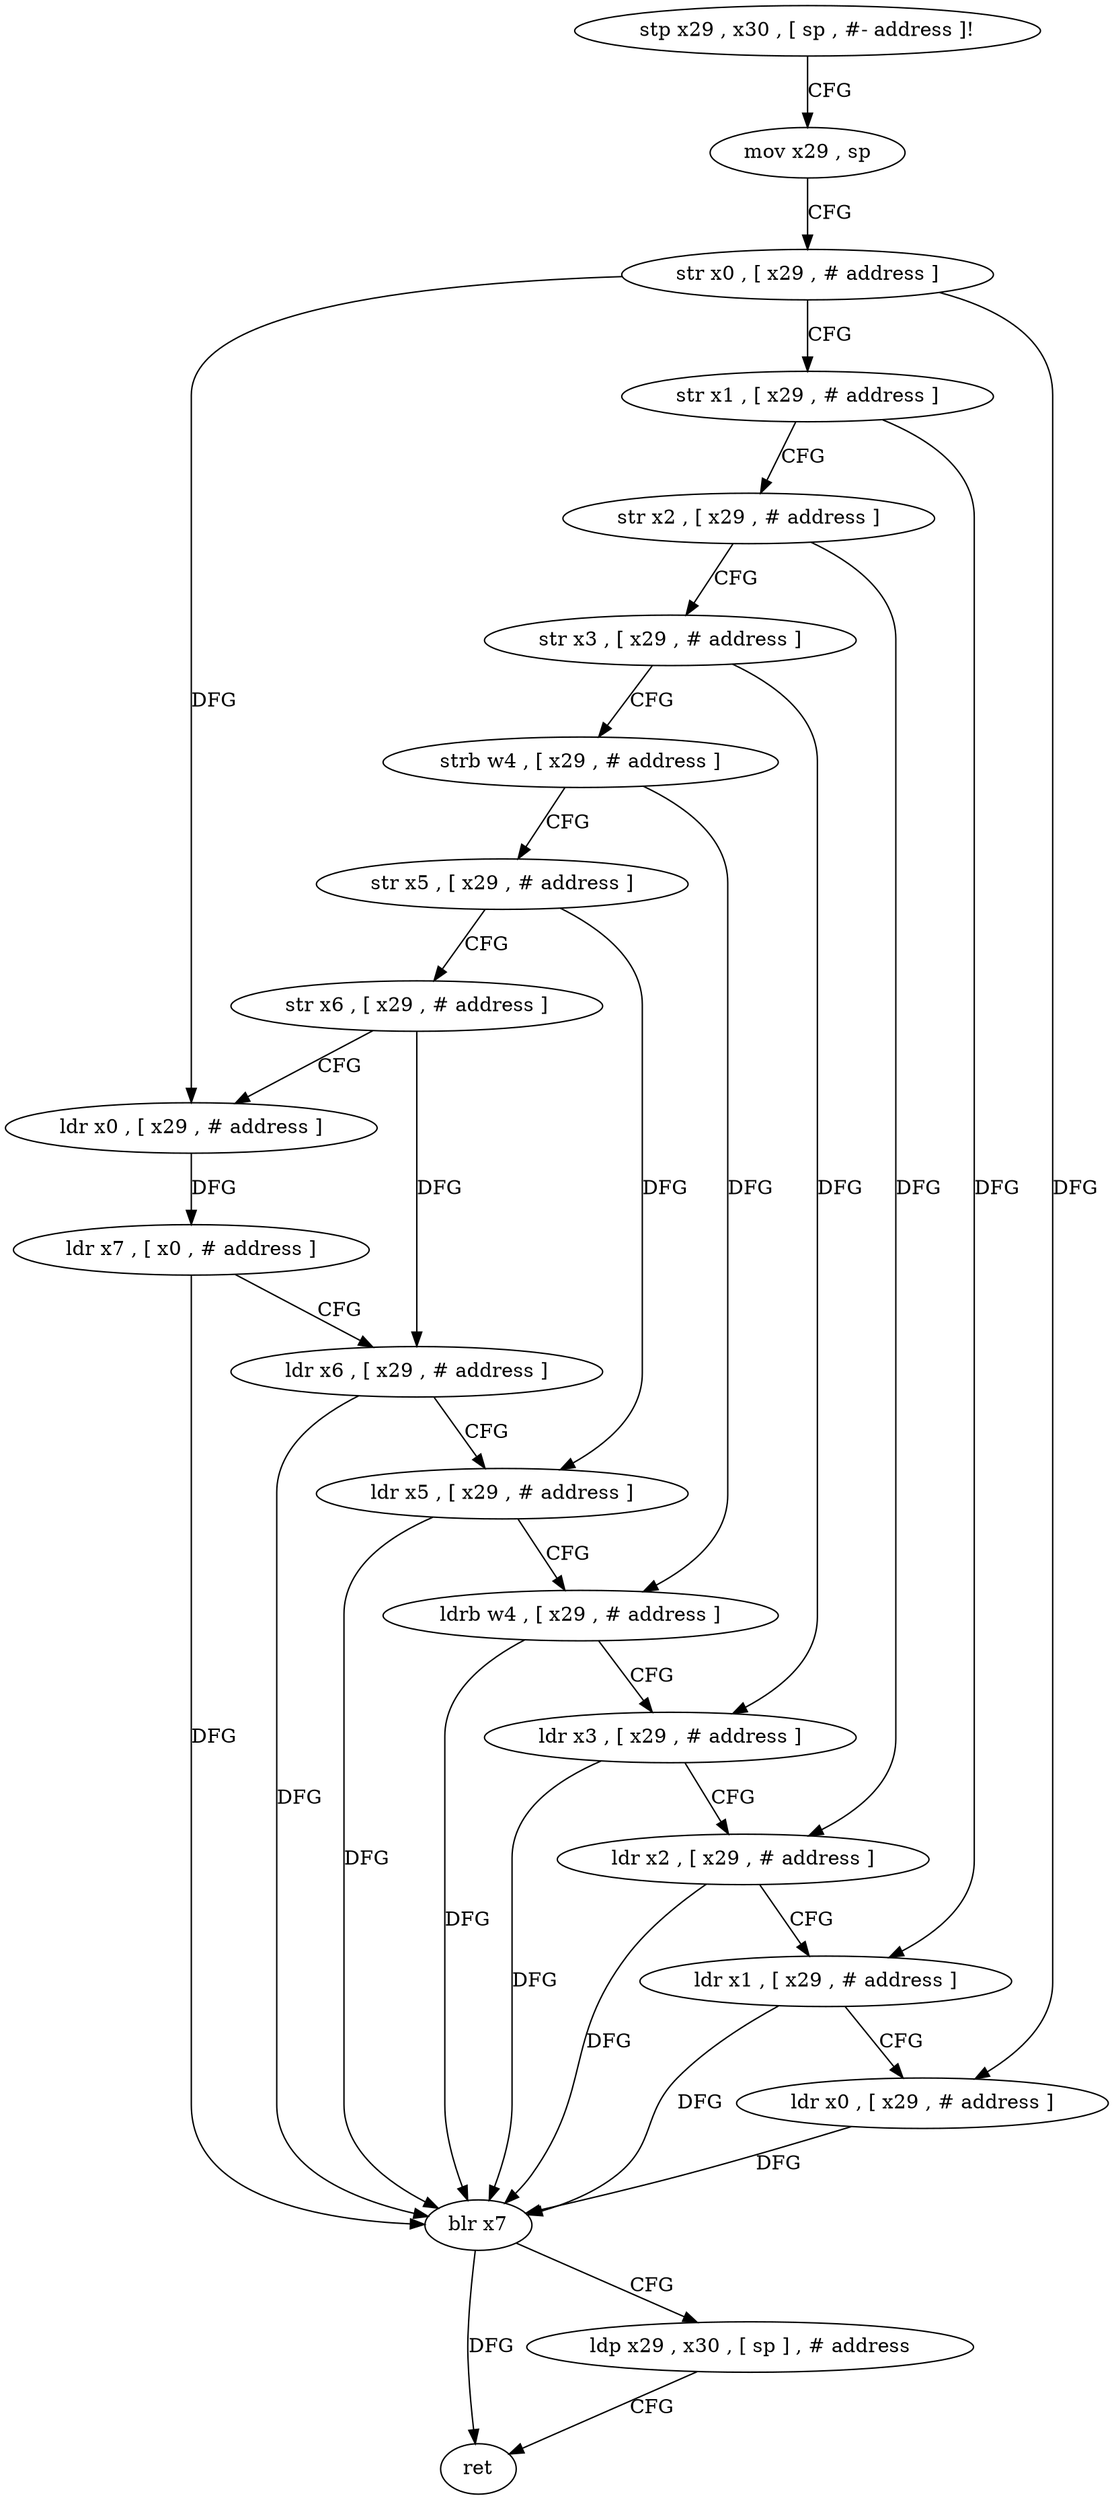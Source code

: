 digraph "func" {
"229980" [label = "stp x29 , x30 , [ sp , #- address ]!" ]
"229984" [label = "mov x29 , sp" ]
"229988" [label = "str x0 , [ x29 , # address ]" ]
"229992" [label = "str x1 , [ x29 , # address ]" ]
"229996" [label = "str x2 , [ x29 , # address ]" ]
"230000" [label = "str x3 , [ x29 , # address ]" ]
"230004" [label = "strb w4 , [ x29 , # address ]" ]
"230008" [label = "str x5 , [ x29 , # address ]" ]
"230012" [label = "str x6 , [ x29 , # address ]" ]
"230016" [label = "ldr x0 , [ x29 , # address ]" ]
"230020" [label = "ldr x7 , [ x0 , # address ]" ]
"230024" [label = "ldr x6 , [ x29 , # address ]" ]
"230028" [label = "ldr x5 , [ x29 , # address ]" ]
"230032" [label = "ldrb w4 , [ x29 , # address ]" ]
"230036" [label = "ldr x3 , [ x29 , # address ]" ]
"230040" [label = "ldr x2 , [ x29 , # address ]" ]
"230044" [label = "ldr x1 , [ x29 , # address ]" ]
"230048" [label = "ldr x0 , [ x29 , # address ]" ]
"230052" [label = "blr x7" ]
"230056" [label = "ldp x29 , x30 , [ sp ] , # address" ]
"230060" [label = "ret" ]
"229980" -> "229984" [ label = "CFG" ]
"229984" -> "229988" [ label = "CFG" ]
"229988" -> "229992" [ label = "CFG" ]
"229988" -> "230016" [ label = "DFG" ]
"229988" -> "230048" [ label = "DFG" ]
"229992" -> "229996" [ label = "CFG" ]
"229992" -> "230044" [ label = "DFG" ]
"229996" -> "230000" [ label = "CFG" ]
"229996" -> "230040" [ label = "DFG" ]
"230000" -> "230004" [ label = "CFG" ]
"230000" -> "230036" [ label = "DFG" ]
"230004" -> "230008" [ label = "CFG" ]
"230004" -> "230032" [ label = "DFG" ]
"230008" -> "230012" [ label = "CFG" ]
"230008" -> "230028" [ label = "DFG" ]
"230012" -> "230016" [ label = "CFG" ]
"230012" -> "230024" [ label = "DFG" ]
"230016" -> "230020" [ label = "DFG" ]
"230020" -> "230024" [ label = "CFG" ]
"230020" -> "230052" [ label = "DFG" ]
"230024" -> "230028" [ label = "CFG" ]
"230024" -> "230052" [ label = "DFG" ]
"230028" -> "230032" [ label = "CFG" ]
"230028" -> "230052" [ label = "DFG" ]
"230032" -> "230036" [ label = "CFG" ]
"230032" -> "230052" [ label = "DFG" ]
"230036" -> "230040" [ label = "CFG" ]
"230036" -> "230052" [ label = "DFG" ]
"230040" -> "230044" [ label = "CFG" ]
"230040" -> "230052" [ label = "DFG" ]
"230044" -> "230048" [ label = "CFG" ]
"230044" -> "230052" [ label = "DFG" ]
"230048" -> "230052" [ label = "DFG" ]
"230052" -> "230056" [ label = "CFG" ]
"230052" -> "230060" [ label = "DFG" ]
"230056" -> "230060" [ label = "CFG" ]
}
